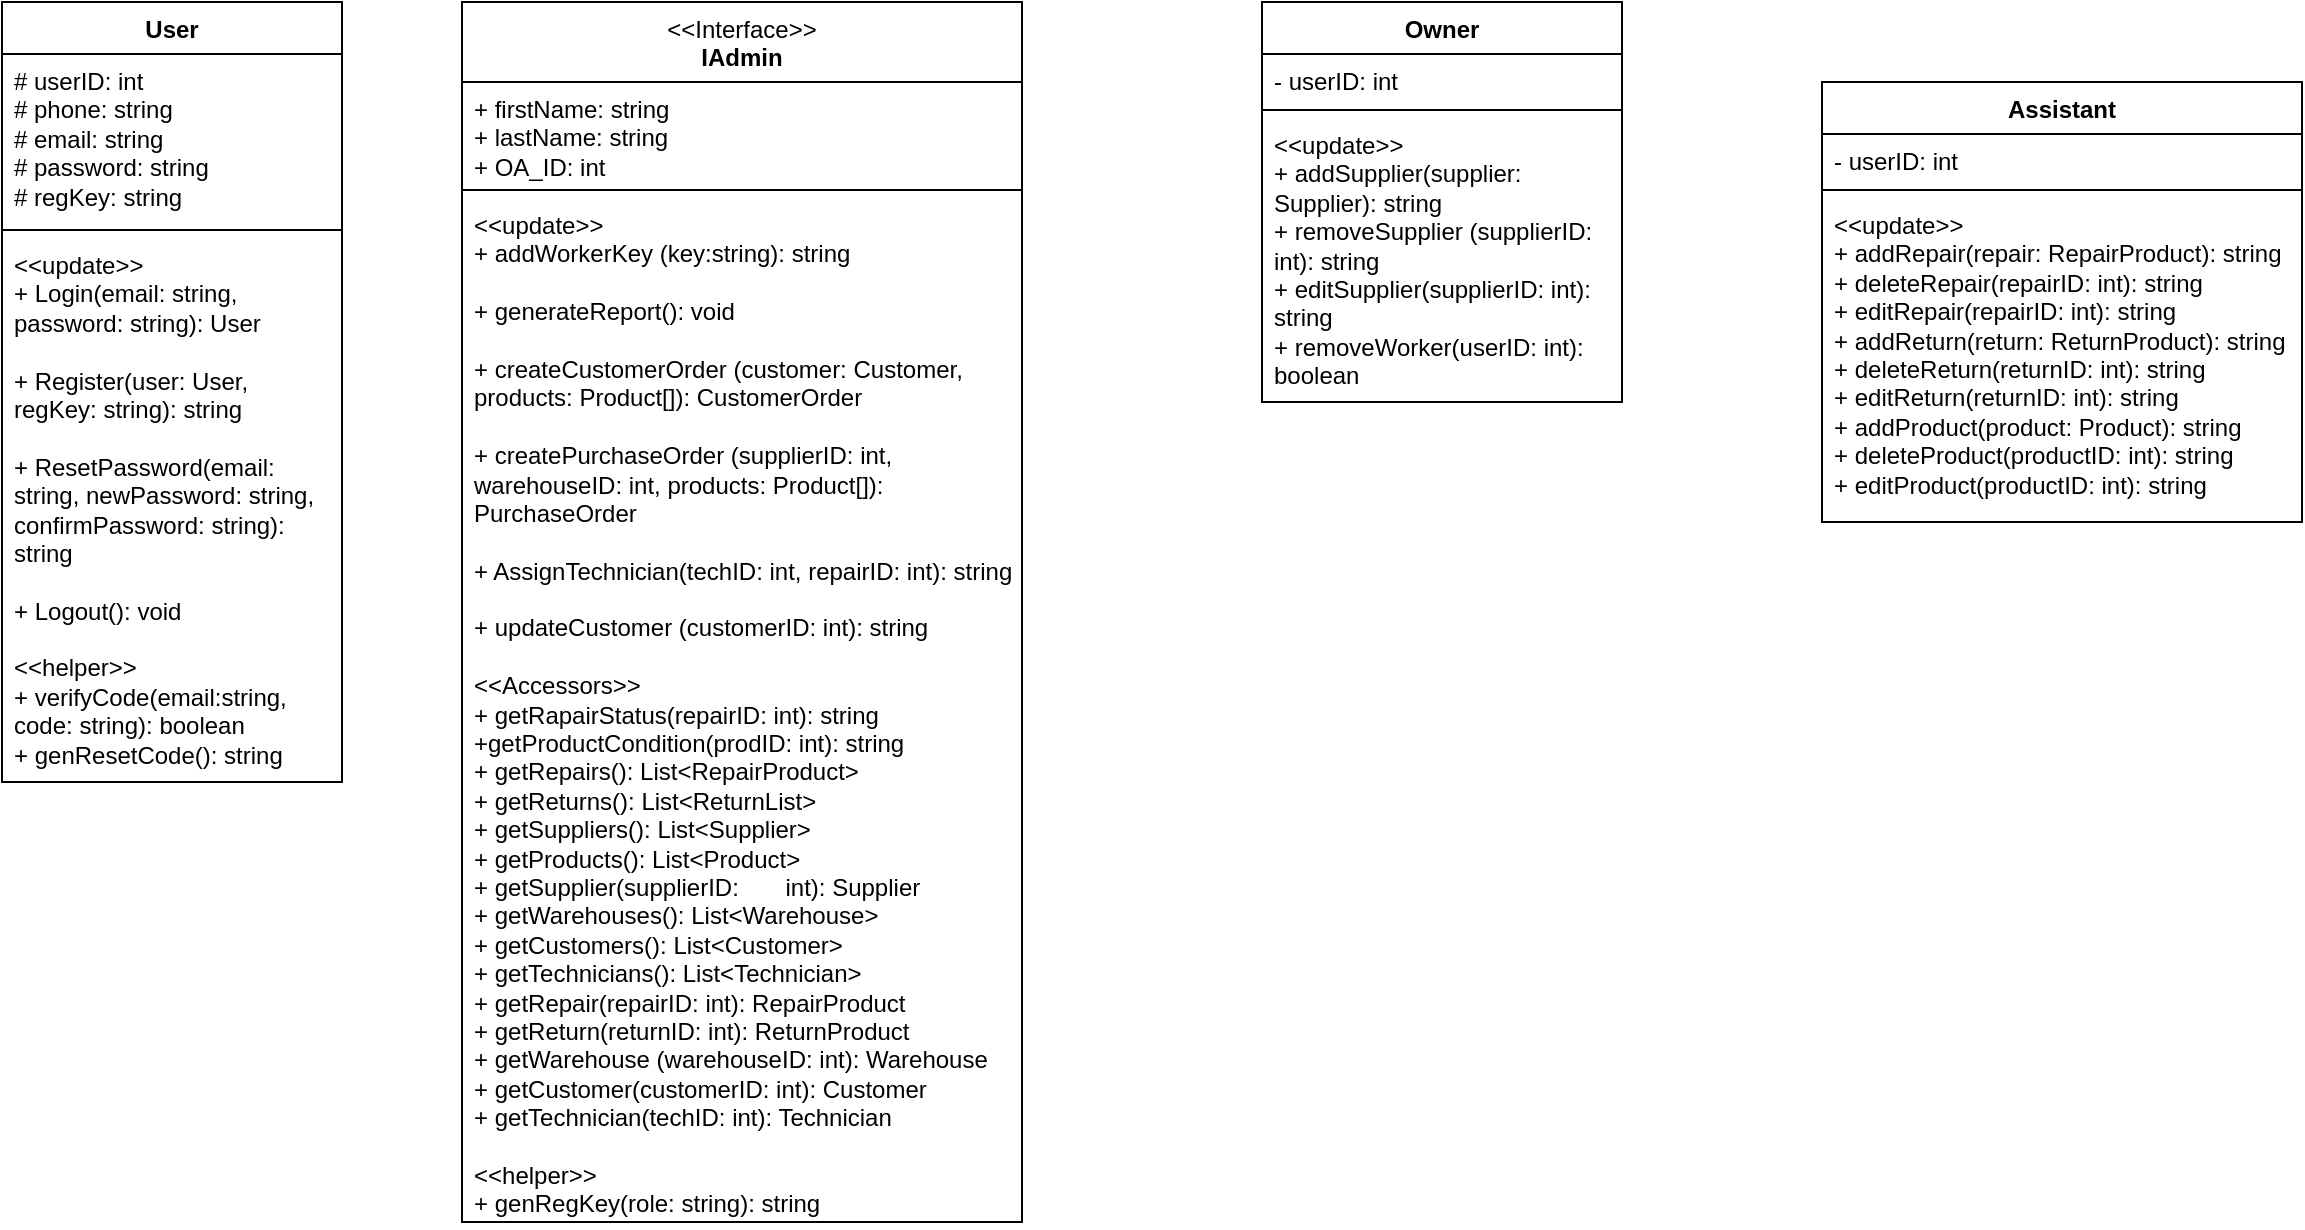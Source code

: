 <mxfile version="26.2.14">
  <diagram id="C5RBs43oDa-KdzZeNtuy" name="Page-1">
    <mxGraphModel dx="1089" dy="635" grid="1" gridSize="10" guides="1" tooltips="1" connect="1" arrows="1" fold="1" page="1" pageScale="1" pageWidth="2339" pageHeight="3300" math="0" shadow="0">
      <root>
        <mxCell id="WIyWlLk6GJQsqaUBKTNV-0" />
        <mxCell id="WIyWlLk6GJQsqaUBKTNV-1" parent="WIyWlLk6GJQsqaUBKTNV-0" />
        <mxCell id="DA1Dkomx6kPYj1XlVaVc-0" value="User" style="swimlane;fontStyle=1;align=center;verticalAlign=top;childLayout=stackLayout;horizontal=1;startSize=26;horizontalStack=0;resizeParent=1;resizeParentMax=0;resizeLast=0;collapsible=1;marginBottom=0;whiteSpace=wrap;html=1;" parent="WIyWlLk6GJQsqaUBKTNV-1" vertex="1">
          <mxGeometry x="40" y="20" width="170" height="390" as="geometry" />
        </mxCell>
        <mxCell id="DA1Dkomx6kPYj1XlVaVc-1" value="# userID: int&lt;div&gt;# phone: string&lt;/div&gt;&lt;div&gt;# email: string&lt;/div&gt;&lt;div&gt;# password: string&lt;/div&gt;&lt;div&gt;# regKey: string&lt;/div&gt;" style="text;strokeColor=none;fillColor=none;align=left;verticalAlign=top;spacingLeft=4;spacingRight=4;overflow=hidden;rotatable=0;points=[[0,0.5],[1,0.5]];portConstraint=eastwest;whiteSpace=wrap;html=1;" parent="DA1Dkomx6kPYj1XlVaVc-0" vertex="1">
          <mxGeometry y="26" width="170" height="84" as="geometry" />
        </mxCell>
        <mxCell id="DA1Dkomx6kPYj1XlVaVc-2" value="" style="line;strokeWidth=1;fillColor=none;align=left;verticalAlign=middle;spacingTop=-1;spacingLeft=3;spacingRight=3;rotatable=0;labelPosition=right;points=[];portConstraint=eastwest;strokeColor=inherit;" parent="DA1Dkomx6kPYj1XlVaVc-0" vertex="1">
          <mxGeometry y="110" width="170" height="8" as="geometry" />
        </mxCell>
        <mxCell id="DA1Dkomx6kPYj1XlVaVc-3" value="&lt;div&gt;&amp;lt;&amp;lt;update&amp;gt;&amp;gt;&lt;/div&gt;+ Login(email: string, password: string): User&lt;div&gt;&lt;br&gt;&lt;div&gt;+ Register(user: User, regKey: string): string&lt;/div&gt;&lt;div&gt;&lt;br&gt;&lt;/div&gt;&lt;div&gt;+ ResetPassword(email: string, newPassword: string, confirmPassword: string): string&lt;/div&gt;&lt;div&gt;&lt;br&gt;&lt;/div&gt;&lt;div&gt;+ Logout(): void&lt;/div&gt;&lt;div&gt;&lt;br&gt;&lt;/div&gt;&lt;div&gt;&amp;lt;&amp;lt;helper&amp;gt;&amp;gt;&lt;/div&gt;&lt;div&gt;+ verifyCode(email:string, code: string): boolean&lt;/div&gt;&lt;div&gt;+ genResetCode(): string&lt;/div&gt;&lt;/div&gt;" style="text;strokeColor=none;fillColor=none;align=left;verticalAlign=top;spacingLeft=4;spacingRight=4;overflow=hidden;rotatable=0;points=[[0,0.5],[1,0.5]];portConstraint=eastwest;whiteSpace=wrap;html=1;" parent="DA1Dkomx6kPYj1XlVaVc-0" vertex="1">
          <mxGeometry y="118" width="170" height="272" as="geometry" />
        </mxCell>
        <mxCell id="DA1Dkomx6kPYj1XlVaVc-4" value="&lt;div&gt;&lt;span style=&quot;font-weight: normal;&quot;&gt;&amp;lt;&amp;lt;Interface&amp;gt;&amp;gt;&lt;/span&gt;&lt;/div&gt;IAdmin" style="swimlane;fontStyle=1;align=center;verticalAlign=top;childLayout=stackLayout;horizontal=1;startSize=40;horizontalStack=0;resizeParent=1;resizeParentMax=0;resizeLast=0;collapsible=1;marginBottom=0;whiteSpace=wrap;html=1;" parent="WIyWlLk6GJQsqaUBKTNV-1" vertex="1">
          <mxGeometry x="270" y="20" width="280" height="610" as="geometry" />
        </mxCell>
        <mxCell id="DA1Dkomx6kPYj1XlVaVc-5" value="+ firstName: string&lt;div&gt;+ lastName: string&lt;/div&gt;&lt;div&gt;+ OA_ID: int&lt;/div&gt;" style="text;strokeColor=none;fillColor=none;align=left;verticalAlign=top;spacingLeft=4;spacingRight=4;overflow=hidden;rotatable=0;points=[[0,0.5],[1,0.5]];portConstraint=eastwest;whiteSpace=wrap;html=1;" parent="DA1Dkomx6kPYj1XlVaVc-4" vertex="1">
          <mxGeometry y="40" width="280" height="50" as="geometry" />
        </mxCell>
        <mxCell id="DA1Dkomx6kPYj1XlVaVc-6" value="" style="line;strokeWidth=1;fillColor=none;align=left;verticalAlign=middle;spacingTop=-1;spacingLeft=3;spacingRight=3;rotatable=0;labelPosition=right;points=[];portConstraint=eastwest;strokeColor=inherit;" parent="DA1Dkomx6kPYj1XlVaVc-4" vertex="1">
          <mxGeometry y="90" width="280" height="8" as="geometry" />
        </mxCell>
        <mxCell id="DA1Dkomx6kPYj1XlVaVc-7" value="&lt;div&gt;&amp;lt;&amp;lt;update&amp;gt;&amp;gt;&lt;/div&gt;&lt;div&gt;+ addWorkerKey (key:string): string&lt;/div&gt;&lt;div&gt;&lt;br&gt;&lt;/div&gt;&lt;div&gt;+ generateReport(): void&lt;/div&gt;&lt;div&gt;&lt;br&gt;&lt;/div&gt;&lt;div&gt;+ createCustomerOrder (customer: Customer, products: Product[]): CustomerOrder&lt;/div&gt;&lt;div&gt;&lt;br&gt;&lt;/div&gt;&lt;div&gt;+ createPurchaseOrder (supplierID: int, warehouseID: int, products: Product[]): PurchaseOrder&lt;/div&gt;&lt;div&gt;&lt;br&gt;&lt;/div&gt;&lt;div&gt;+ AssignTechnician(techID: int, repairID: int): string&lt;/div&gt;&lt;div&gt;&lt;br&gt;&lt;/div&gt;&lt;div&gt;+ updateCustomer (customerID: int): string&lt;/div&gt;&lt;div&gt;&lt;br&gt;&lt;/div&gt;&lt;div&gt;&amp;lt;&amp;lt;Accessors&amp;gt;&amp;gt;&lt;/div&gt;&lt;div&gt;+ getRapairStatus(repairID: int): string&lt;/div&gt;&lt;div&gt;+getProductCondition(prodID: int): string&lt;/div&gt;&lt;div&gt;+ getRepairs(): List&amp;lt;RepairProduct&amp;gt;&lt;/div&gt;&lt;div&gt;+ getReturns(): List&amp;lt;ReturnList&amp;gt;&lt;/div&gt;&lt;div&gt;+ getSuppliers(): List&amp;lt;Supplier&amp;gt;&lt;/div&gt;&lt;div&gt;+ getProducts(): List&amp;lt;Product&amp;gt;&lt;/div&gt;&lt;div&gt;+ getSupplier(supplierID:&amp;nbsp; &amp;nbsp; &amp;nbsp; &amp;nbsp;int): Supplier&lt;/div&gt;&lt;div&gt;+ getWarehouses(): List&amp;lt;Warehouse&amp;gt;&lt;/div&gt;&lt;div&gt;+ getCustomers(): List&amp;lt;Customer&amp;gt;&lt;/div&gt;&lt;div&gt;+ getTechnicians(): List&amp;lt;Technician&amp;gt;&lt;/div&gt;&lt;div&gt;+ getRepair(repairID: int): RepairProduct&lt;/div&gt;&lt;div&gt;+ getReturn(returnID: int): ReturnProduct&lt;/div&gt;&lt;div&gt;+ getWarehouse (warehouseID: int): Warehouse&lt;/div&gt;&lt;div&gt;+ getCustomer(customerID: int): Customer&lt;/div&gt;&lt;div&gt;+ getTechnician(techID: int): Technician&lt;/div&gt;&lt;div&gt;&lt;br&gt;&lt;/div&gt;&lt;div&gt;&amp;lt;&amp;lt;helper&amp;gt;&amp;gt;&lt;/div&gt;&lt;div&gt;+ genRegKey(role: string): string&lt;/div&gt;&lt;div&gt;&lt;br&gt;&lt;/div&gt;" style="text;strokeColor=none;fillColor=none;align=left;verticalAlign=top;spacingLeft=4;spacingRight=4;overflow=hidden;rotatable=0;points=[[0,0.5],[1,0.5]];portConstraint=eastwest;whiteSpace=wrap;html=1;" parent="DA1Dkomx6kPYj1XlVaVc-4" vertex="1">
          <mxGeometry y="98" width="280" height="512" as="geometry" />
        </mxCell>
        <mxCell id="DA1Dkomx6kPYj1XlVaVc-8" value="Owner" style="swimlane;fontStyle=1;align=center;verticalAlign=top;childLayout=stackLayout;horizontal=1;startSize=26;horizontalStack=0;resizeParent=1;resizeParentMax=0;resizeLast=0;collapsible=1;marginBottom=0;whiteSpace=wrap;html=1;" parent="WIyWlLk6GJQsqaUBKTNV-1" vertex="1">
          <mxGeometry x="670" y="20" width="180" height="200" as="geometry" />
        </mxCell>
        <mxCell id="DA1Dkomx6kPYj1XlVaVc-9" value="- userID: int" style="text;strokeColor=none;fillColor=none;align=left;verticalAlign=top;spacingLeft=4;spacingRight=4;overflow=hidden;rotatable=0;points=[[0,0.5],[1,0.5]];portConstraint=eastwest;whiteSpace=wrap;html=1;" parent="DA1Dkomx6kPYj1XlVaVc-8" vertex="1">
          <mxGeometry y="26" width="180" height="24" as="geometry" />
        </mxCell>
        <mxCell id="DA1Dkomx6kPYj1XlVaVc-10" value="" style="line;strokeWidth=1;fillColor=none;align=left;verticalAlign=middle;spacingTop=-1;spacingLeft=3;spacingRight=3;rotatable=0;labelPosition=right;points=[];portConstraint=eastwest;strokeColor=inherit;" parent="DA1Dkomx6kPYj1XlVaVc-8" vertex="1">
          <mxGeometry y="50" width="180" height="8" as="geometry" />
        </mxCell>
        <mxCell id="DA1Dkomx6kPYj1XlVaVc-11" value="&lt;div&gt;&amp;lt;&amp;lt;update&amp;gt;&amp;gt;&lt;/div&gt;+ addSupplier(supplier: Supplier): string&lt;div&gt;+ removeSupplier (supplierID: int): string&lt;/div&gt;&lt;div&gt;+ editSupplier(supplierID: int): string&lt;/div&gt;&lt;div&gt;+ removeWorker(userID: int): boolean&lt;/div&gt;" style="text;strokeColor=none;fillColor=none;align=left;verticalAlign=top;spacingLeft=4;spacingRight=4;overflow=hidden;rotatable=0;points=[[0,0.5],[1,0.5]];portConstraint=eastwest;whiteSpace=wrap;html=1;" parent="DA1Dkomx6kPYj1XlVaVc-8" vertex="1">
          <mxGeometry y="58" width="180" height="142" as="geometry" />
        </mxCell>
        <mxCell id="uAY58J9ah7M_uPmexp_h-0" value="Assistant" style="swimlane;fontStyle=1;align=center;verticalAlign=top;childLayout=stackLayout;horizontal=1;startSize=26;horizontalStack=0;resizeParent=1;resizeParentMax=0;resizeLast=0;collapsible=1;marginBottom=0;whiteSpace=wrap;html=1;" vertex="1" parent="WIyWlLk6GJQsqaUBKTNV-1">
          <mxGeometry x="950" y="60" width="240" height="220" as="geometry" />
        </mxCell>
        <mxCell id="uAY58J9ah7M_uPmexp_h-1" value="- userID: int" style="text;strokeColor=none;fillColor=none;align=left;verticalAlign=top;spacingLeft=4;spacingRight=4;overflow=hidden;rotatable=0;points=[[0,0.5],[1,0.5]];portConstraint=eastwest;whiteSpace=wrap;html=1;" vertex="1" parent="uAY58J9ah7M_uPmexp_h-0">
          <mxGeometry y="26" width="240" height="24" as="geometry" />
        </mxCell>
        <mxCell id="uAY58J9ah7M_uPmexp_h-2" value="" style="line;strokeWidth=1;fillColor=none;align=left;verticalAlign=middle;spacingTop=-1;spacingLeft=3;spacingRight=3;rotatable=0;labelPosition=right;points=[];portConstraint=eastwest;strokeColor=inherit;" vertex="1" parent="uAY58J9ah7M_uPmexp_h-0">
          <mxGeometry y="50" width="240" height="8" as="geometry" />
        </mxCell>
        <mxCell id="uAY58J9ah7M_uPmexp_h-3" value="&lt;div&gt;&amp;lt;&amp;lt;update&amp;gt;&amp;gt;&lt;/div&gt;+ addRepair(repair: RepairProduct): string&lt;div&gt;+ deleteRepair(repairID: int): string&lt;/div&gt;&lt;div&gt;+ editRepair(repairID: int): string&lt;/div&gt;&lt;div&gt;+ addReturn(return: ReturnProduct): string&lt;div&gt;+ deleteReturn(returnID: int): string&lt;/div&gt;&lt;div&gt;+ editReturn(returnID: int): string&lt;/div&gt;&lt;/div&gt;&lt;div&gt;+ addProduct(product: Product): string&lt;div&gt;+ deleteProduct(p&lt;span style=&quot;background-color: transparent; color: light-dark(rgb(0, 0, 0), rgb(255, 255, 255));&quot;&gt;roduct&lt;/span&gt;&lt;span style=&quot;background-color: transparent; color: light-dark(rgb(0, 0, 0), rgb(255, 255, 255));&quot;&gt;ID: int): string&lt;/span&gt;&lt;/div&gt;&lt;div&gt;+ editProduct(p&lt;span style=&quot;background-color: transparent; color: light-dark(rgb(0, 0, 0), rgb(255, 255, 255));&quot;&gt;roduct&lt;/span&gt;&lt;span style=&quot;background-color: transparent; color: light-dark(rgb(0, 0, 0), rgb(255, 255, 255));&quot;&gt;ID: int): string&lt;/span&gt;&lt;/div&gt;&lt;/div&gt;" style="text;strokeColor=none;fillColor=none;align=left;verticalAlign=top;spacingLeft=4;spacingRight=4;overflow=hidden;rotatable=0;points=[[0,0.5],[1,0.5]];portConstraint=eastwest;whiteSpace=wrap;html=1;" vertex="1" parent="uAY58J9ah7M_uPmexp_h-0">
          <mxGeometry y="58" width="240" height="162" as="geometry" />
        </mxCell>
      </root>
    </mxGraphModel>
  </diagram>
</mxfile>
